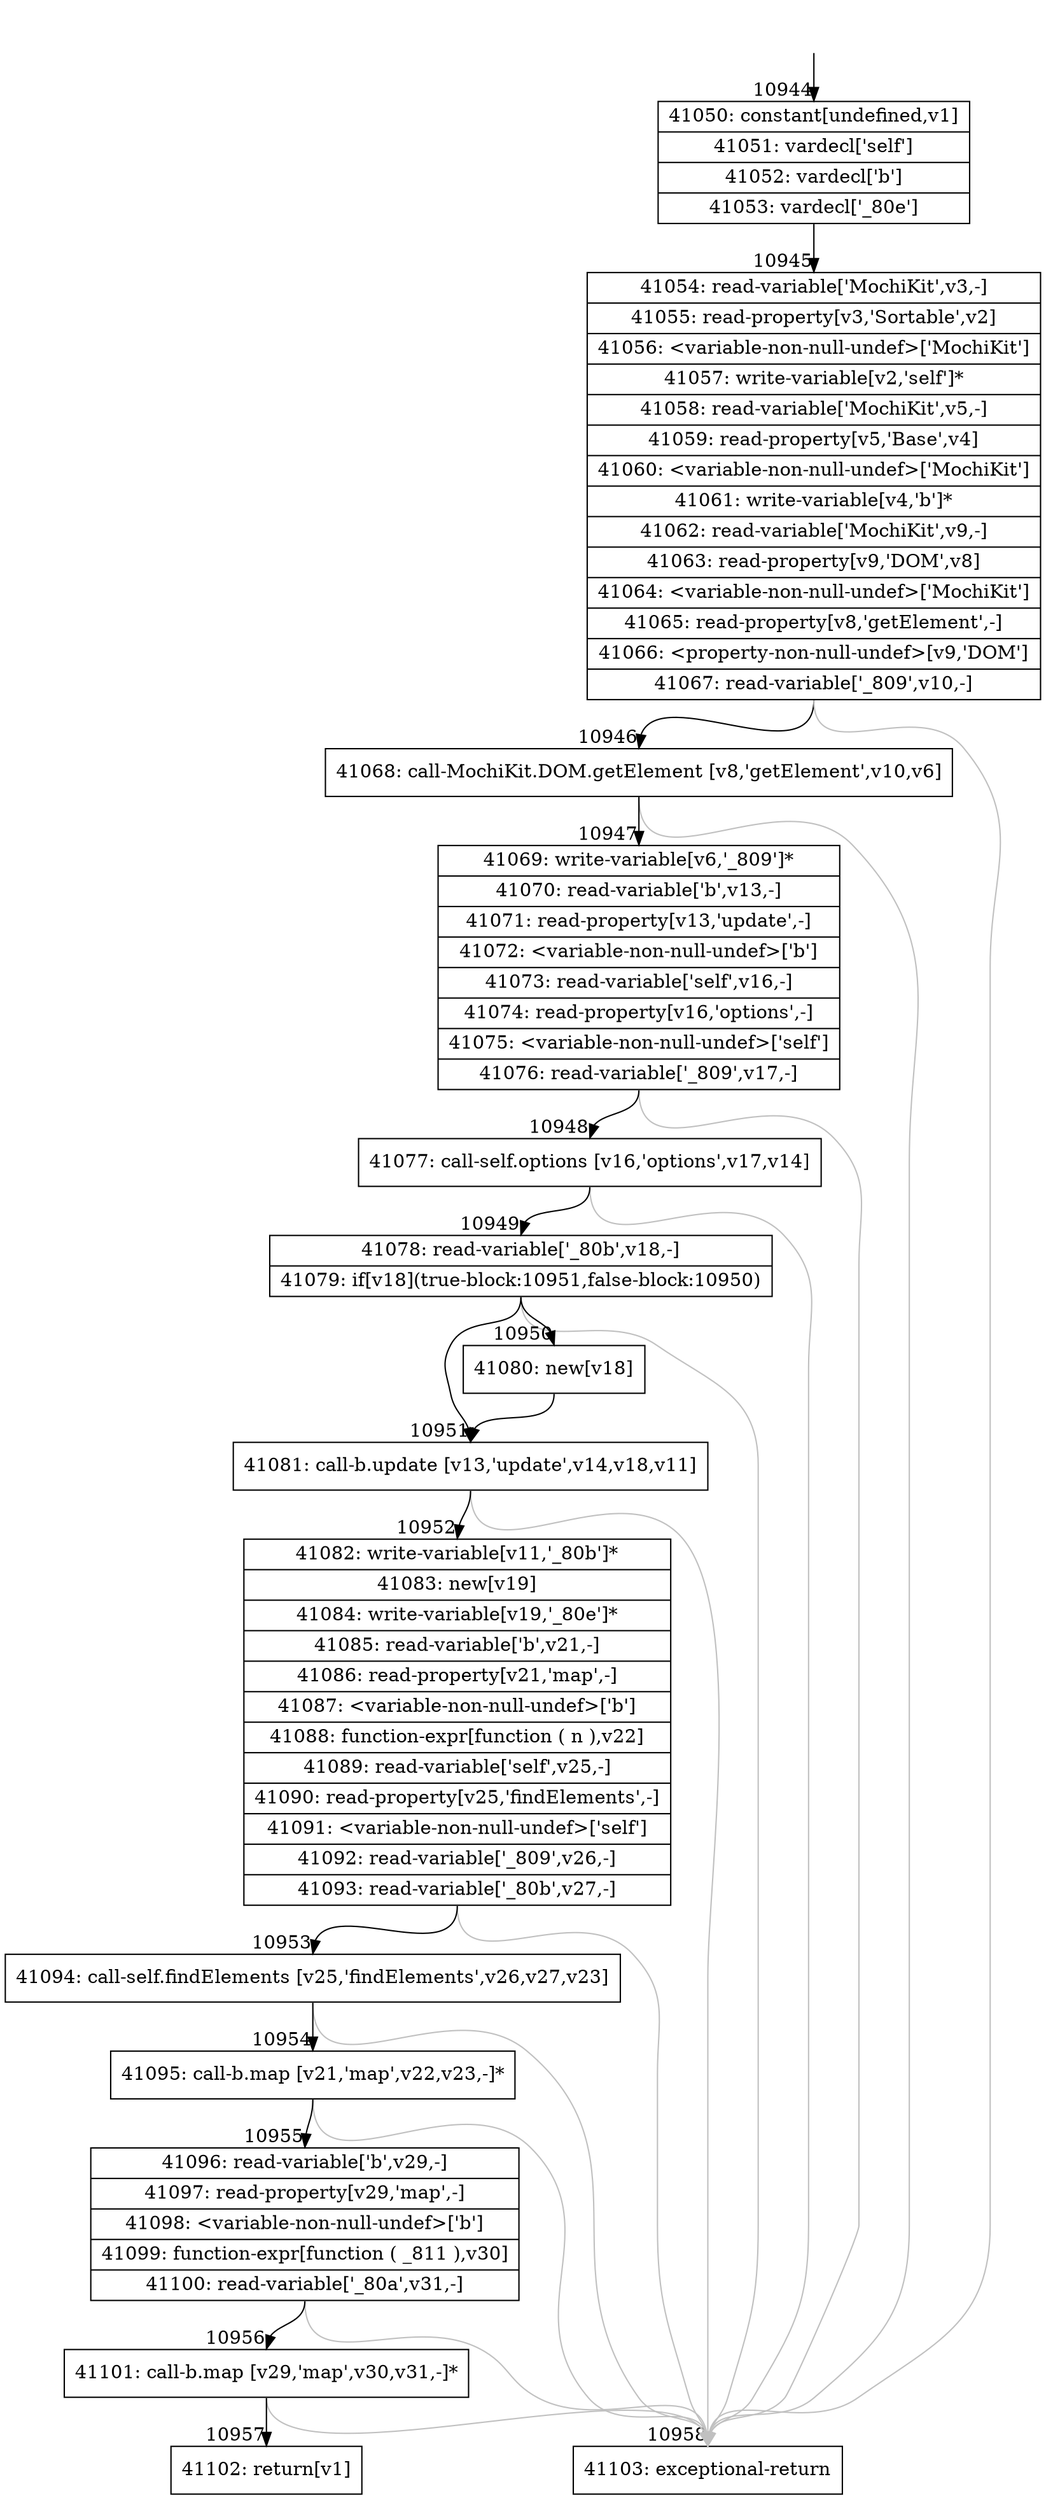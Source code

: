 digraph {
rankdir="TD"
BB_entry771[shape=none,label=""];
BB_entry771 -> BB10944 [tailport=s, headport=n, headlabel="    10944"]
BB10944 [shape=record label="{41050: constant[undefined,v1]|41051: vardecl['self']|41052: vardecl['b']|41053: vardecl['_80e']}" ] 
BB10944 -> BB10945 [tailport=s, headport=n, headlabel="      10945"]
BB10945 [shape=record label="{41054: read-variable['MochiKit',v3,-]|41055: read-property[v3,'Sortable',v2]|41056: \<variable-non-null-undef\>['MochiKit']|41057: write-variable[v2,'self']*|41058: read-variable['MochiKit',v5,-]|41059: read-property[v5,'Base',v4]|41060: \<variable-non-null-undef\>['MochiKit']|41061: write-variable[v4,'b']*|41062: read-variable['MochiKit',v9,-]|41063: read-property[v9,'DOM',v8]|41064: \<variable-non-null-undef\>['MochiKit']|41065: read-property[v8,'getElement',-]|41066: \<property-non-null-undef\>[v9,'DOM']|41067: read-variable['_809',v10,-]}" ] 
BB10945 -> BB10946 [tailport=s, headport=n, headlabel="      10946"]
BB10945 -> BB10958 [tailport=s, headport=n, color=gray, headlabel="      10958"]
BB10946 [shape=record label="{41068: call-MochiKit.DOM.getElement [v8,'getElement',v10,v6]}" ] 
BB10946 -> BB10947 [tailport=s, headport=n, headlabel="      10947"]
BB10946 -> BB10958 [tailport=s, headport=n, color=gray]
BB10947 [shape=record label="{41069: write-variable[v6,'_809']*|41070: read-variable['b',v13,-]|41071: read-property[v13,'update',-]|41072: \<variable-non-null-undef\>['b']|41073: read-variable['self',v16,-]|41074: read-property[v16,'options',-]|41075: \<variable-non-null-undef\>['self']|41076: read-variable['_809',v17,-]}" ] 
BB10947 -> BB10948 [tailport=s, headport=n, headlabel="      10948"]
BB10947 -> BB10958 [tailport=s, headport=n, color=gray]
BB10948 [shape=record label="{41077: call-self.options [v16,'options',v17,v14]}" ] 
BB10948 -> BB10949 [tailport=s, headport=n, headlabel="      10949"]
BB10948 -> BB10958 [tailport=s, headport=n, color=gray]
BB10949 [shape=record label="{41078: read-variable['_80b',v18,-]|41079: if[v18](true-block:10951,false-block:10950)}" ] 
BB10949 -> BB10951 [tailport=s, headport=n, headlabel="      10951"]
BB10949 -> BB10950 [tailport=s, headport=n, headlabel="      10950"]
BB10949 -> BB10958 [tailport=s, headport=n, color=gray]
BB10950 [shape=record label="{41080: new[v18]}" ] 
BB10950 -> BB10951 [tailport=s, headport=n]
BB10951 [shape=record label="{41081: call-b.update [v13,'update',v14,v18,v11]}" ] 
BB10951 -> BB10952 [tailport=s, headport=n, headlabel="      10952"]
BB10951 -> BB10958 [tailport=s, headport=n, color=gray]
BB10952 [shape=record label="{41082: write-variable[v11,'_80b']*|41083: new[v19]|41084: write-variable[v19,'_80e']*|41085: read-variable['b',v21,-]|41086: read-property[v21,'map',-]|41087: \<variable-non-null-undef\>['b']|41088: function-expr[function ( n ),v22]|41089: read-variable['self',v25,-]|41090: read-property[v25,'findElements',-]|41091: \<variable-non-null-undef\>['self']|41092: read-variable['_809',v26,-]|41093: read-variable['_80b',v27,-]}" ] 
BB10952 -> BB10953 [tailport=s, headport=n, headlabel="      10953"]
BB10952 -> BB10958 [tailport=s, headport=n, color=gray]
BB10953 [shape=record label="{41094: call-self.findElements [v25,'findElements',v26,v27,v23]}" ] 
BB10953 -> BB10954 [tailport=s, headport=n, headlabel="      10954"]
BB10953 -> BB10958 [tailport=s, headport=n, color=gray]
BB10954 [shape=record label="{41095: call-b.map [v21,'map',v22,v23,-]*}" ] 
BB10954 -> BB10955 [tailport=s, headport=n, headlabel="      10955"]
BB10954 -> BB10958 [tailport=s, headport=n, color=gray]
BB10955 [shape=record label="{41096: read-variable['b',v29,-]|41097: read-property[v29,'map',-]|41098: \<variable-non-null-undef\>['b']|41099: function-expr[function ( _811 ),v30]|41100: read-variable['_80a',v31,-]}" ] 
BB10955 -> BB10956 [tailport=s, headport=n, headlabel="      10956"]
BB10955 -> BB10958 [tailport=s, headport=n, color=gray]
BB10956 [shape=record label="{41101: call-b.map [v29,'map',v30,v31,-]*}" ] 
BB10956 -> BB10957 [tailport=s, headport=n, headlabel="      10957"]
BB10956 -> BB10958 [tailport=s, headport=n, color=gray]
BB10957 [shape=record label="{41102: return[v1]}" ] 
BB10958 [shape=record label="{41103: exceptional-return}" ] 
//#$~ 7665
}
